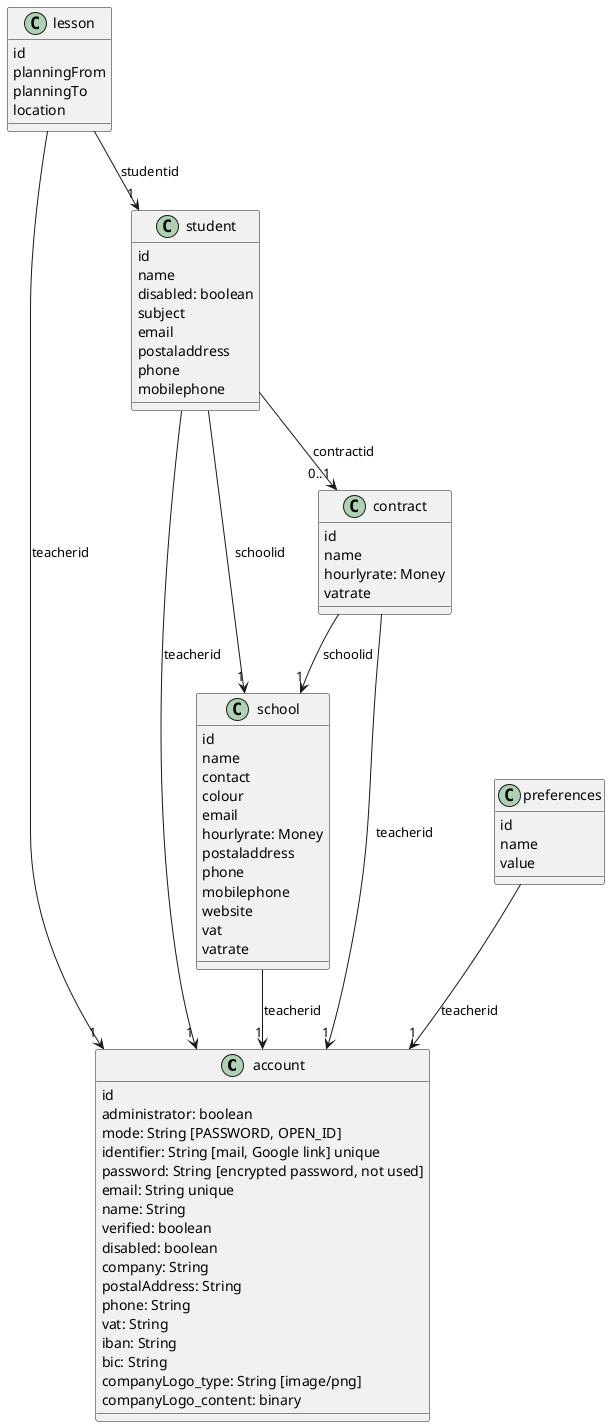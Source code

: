 @startuml

class account {
    id
    administrator: boolean
    mode: String [PASSWORD, OPEN_ID]
    identifier: String [mail, Google link] unique
    password: String [encrypted password, not used]
    email: String unique
    name: String
    verified: boolean
    disabled: boolean
    company: String
    postalAddress: String
    phone: String
    vat: String
    iban: String
    bic: String
    companyLogo_type: String [image/png]
    companyLogo_content: binary
}

class school {
    id
    name
    contact
    colour
    email
    hourlyrate: Money
    postaladdress
    phone
    mobilephone
    website
    vat
    vatrate
}

class contract {
    id
    name
    hourlyrate: Money
    vatrate
}

class student {
    id
    name
    disabled: boolean
    subject
    email
    postaladdress
    phone
    mobilephone
}

class lesson {
    id
    planningFrom
    planningTo
    location
}

class preferences {
    id
    name
    value
}

school --> "1" account: teacherid

contract --> "1" account: teacherid
contract --> "1" school: schoolid

student --> "1" account: teacherid
student --> "1" school: schoolid
student --> "0..1" contract: contractid

lesson --> "1" account: teacherid
lesson --> "1" student: studentid

preferences --> "1" account: teacherid

@enduml
